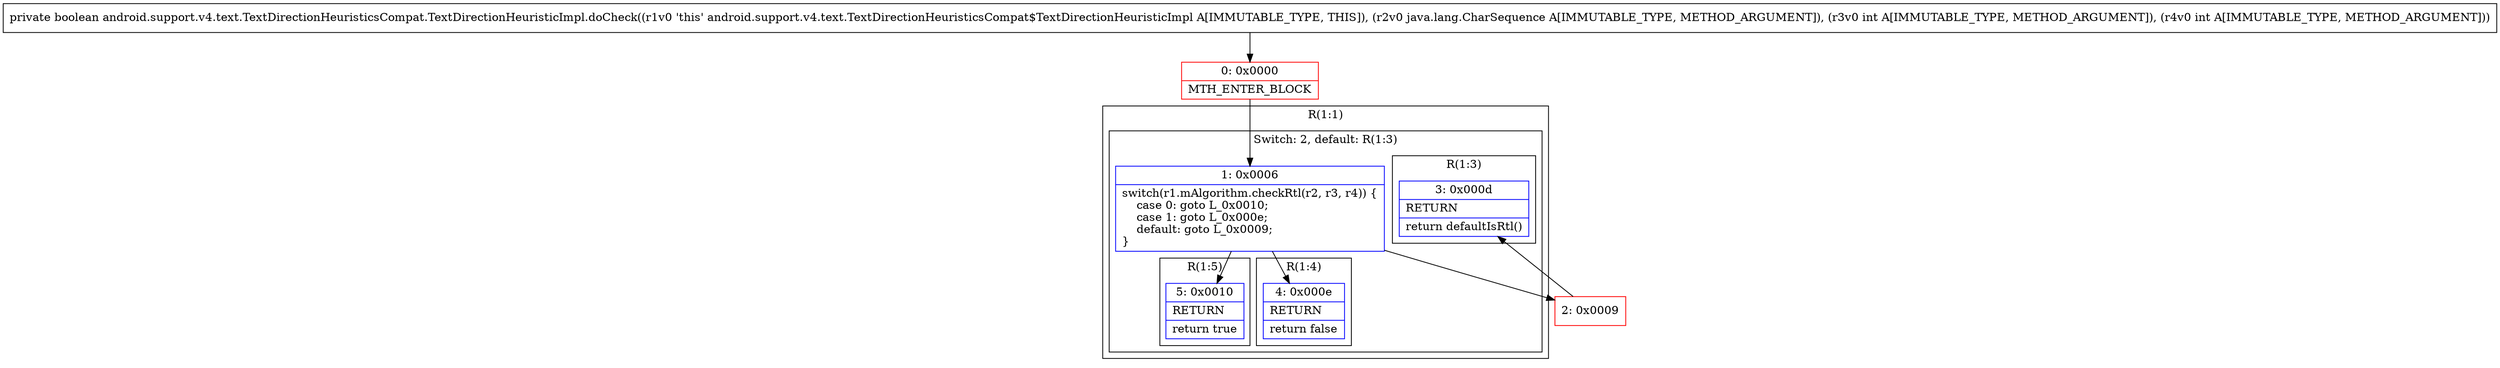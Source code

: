digraph "CFG forandroid.support.v4.text.TextDirectionHeuristicsCompat.TextDirectionHeuristicImpl.doCheck(Ljava\/lang\/CharSequence;II)Z" {
subgraph cluster_Region_1760909617 {
label = "R(1:1)";
node [shape=record,color=blue];
subgraph cluster_SwitchRegion_1564863348 {
label = "Switch: 2, default: R(1:3)";
node [shape=record,color=blue];
Node_1 [shape=record,label="{1\:\ 0x0006|switch(r1.mAlgorithm.checkRtl(r2, r3, r4)) \{\l    case 0: goto L_0x0010;\l    case 1: goto L_0x000e;\l    default: goto L_0x0009;\l\}\l}"];
subgraph cluster_Region_579859653 {
label = "R(1:5)";
node [shape=record,color=blue];
Node_5 [shape=record,label="{5\:\ 0x0010|RETURN\l|return true\l}"];
}
subgraph cluster_Region_1008151403 {
label = "R(1:4)";
node [shape=record,color=blue];
Node_4 [shape=record,label="{4\:\ 0x000e|RETURN\l|return false\l}"];
}
subgraph cluster_Region_2129252617 {
label = "R(1:3)";
node [shape=record,color=blue];
Node_3 [shape=record,label="{3\:\ 0x000d|RETURN\l|return defaultIsRtl()\l}"];
}
}
}
Node_0 [shape=record,color=red,label="{0\:\ 0x0000|MTH_ENTER_BLOCK\l}"];
Node_2 [shape=record,color=red,label="{2\:\ 0x0009}"];
MethodNode[shape=record,label="{private boolean android.support.v4.text.TextDirectionHeuristicsCompat.TextDirectionHeuristicImpl.doCheck((r1v0 'this' android.support.v4.text.TextDirectionHeuristicsCompat$TextDirectionHeuristicImpl A[IMMUTABLE_TYPE, THIS]), (r2v0 java.lang.CharSequence A[IMMUTABLE_TYPE, METHOD_ARGUMENT]), (r3v0 int A[IMMUTABLE_TYPE, METHOD_ARGUMENT]), (r4v0 int A[IMMUTABLE_TYPE, METHOD_ARGUMENT])) }"];
MethodNode -> Node_0;
Node_1 -> Node_2;
Node_1 -> Node_4;
Node_1 -> Node_5;
Node_0 -> Node_1;
Node_2 -> Node_3;
}

